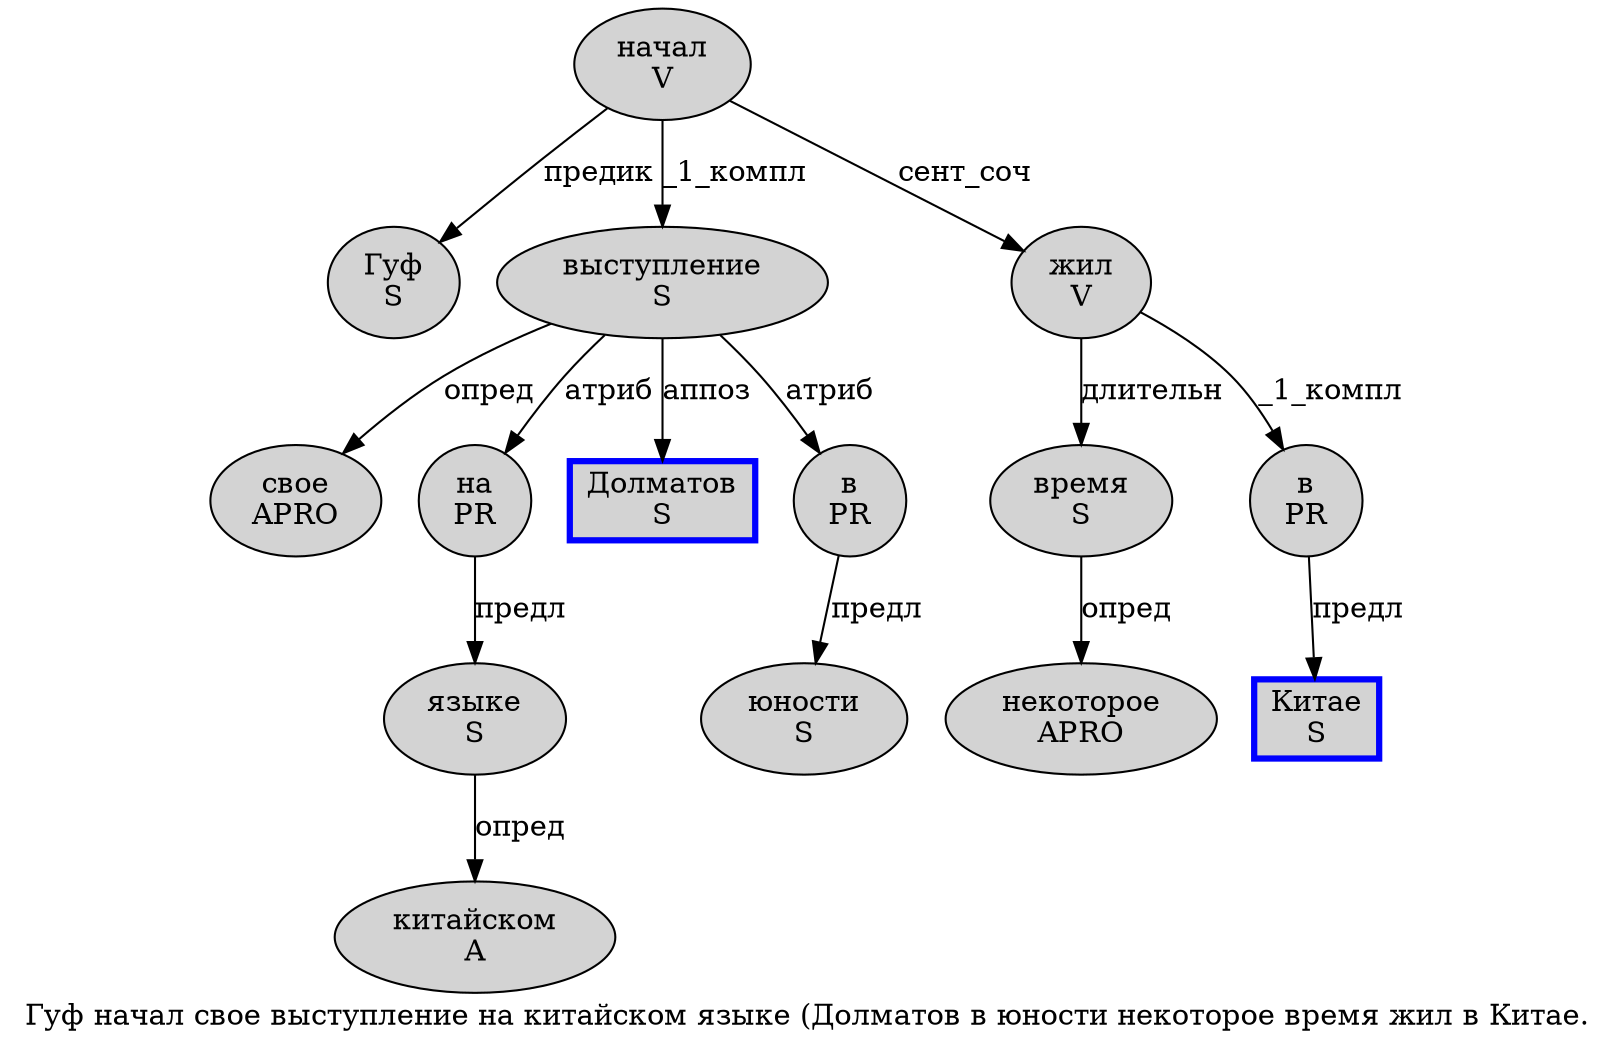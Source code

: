 digraph SENTENCE_371 {
	graph [label="Гуф начал свое выступление на китайском языке (Долматов в юности некоторое время жил в Китае."]
	node [style=filled]
		0 [label="Гуф
S" color="" fillcolor=lightgray penwidth=1 shape=ellipse]
		1 [label="начал
V" color="" fillcolor=lightgray penwidth=1 shape=ellipse]
		2 [label="свое
APRO" color="" fillcolor=lightgray penwidth=1 shape=ellipse]
		3 [label="выступление
S" color="" fillcolor=lightgray penwidth=1 shape=ellipse]
		4 [label="на
PR" color="" fillcolor=lightgray penwidth=1 shape=ellipse]
		5 [label="китайском
A" color="" fillcolor=lightgray penwidth=1 shape=ellipse]
		6 [label="языке
S" color="" fillcolor=lightgray penwidth=1 shape=ellipse]
		8 [label="Долматов
S" color=blue fillcolor=lightgray penwidth=3 shape=box]
		9 [label="в
PR" color="" fillcolor=lightgray penwidth=1 shape=ellipse]
		10 [label="юности
S" color="" fillcolor=lightgray penwidth=1 shape=ellipse]
		11 [label="некоторое
APRO" color="" fillcolor=lightgray penwidth=1 shape=ellipse]
		12 [label="время
S" color="" fillcolor=lightgray penwidth=1 shape=ellipse]
		13 [label="жил
V" color="" fillcolor=lightgray penwidth=1 shape=ellipse]
		14 [label="в
PR" color="" fillcolor=lightgray penwidth=1 shape=ellipse]
		15 [label="Китае
S" color=blue fillcolor=lightgray penwidth=3 shape=box]
			9 -> 10 [label="предл"]
			14 -> 15 [label="предл"]
			6 -> 5 [label="опред"]
			12 -> 11 [label="опред"]
			13 -> 12 [label="длительн"]
			13 -> 14 [label="_1_компл"]
			4 -> 6 [label="предл"]
			1 -> 0 [label="предик"]
			1 -> 3 [label="_1_компл"]
			1 -> 13 [label="сент_соч"]
			3 -> 2 [label="опред"]
			3 -> 4 [label="атриб"]
			3 -> 8 [label="аппоз"]
			3 -> 9 [label="атриб"]
}